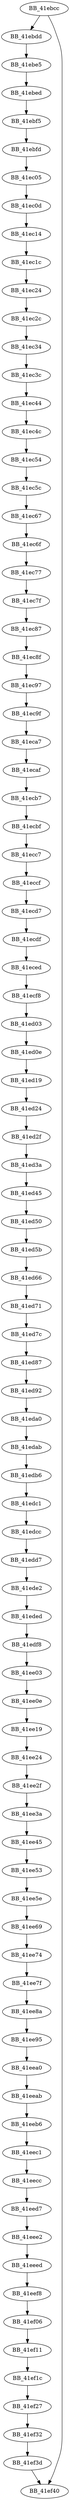 DiGraph ___free_lc_time{
BB_41ebcc->BB_41ebdd
BB_41ebcc->BB_41ef40
BB_41ebdd->BB_41ebe5
BB_41ebe5->BB_41ebed
BB_41ebed->BB_41ebf5
BB_41ebf5->BB_41ebfd
BB_41ebfd->BB_41ec05
BB_41ec05->BB_41ec0d
BB_41ec0d->BB_41ec14
BB_41ec14->BB_41ec1c
BB_41ec1c->BB_41ec24
BB_41ec24->BB_41ec2c
BB_41ec2c->BB_41ec34
BB_41ec34->BB_41ec3c
BB_41ec3c->BB_41ec44
BB_41ec44->BB_41ec4c
BB_41ec4c->BB_41ec54
BB_41ec54->BB_41ec5c
BB_41ec5c->BB_41ec67
BB_41ec67->BB_41ec6f
BB_41ec6f->BB_41ec77
BB_41ec77->BB_41ec7f
BB_41ec7f->BB_41ec87
BB_41ec87->BB_41ec8f
BB_41ec8f->BB_41ec97
BB_41ec97->BB_41ec9f
BB_41ec9f->BB_41eca7
BB_41eca7->BB_41ecaf
BB_41ecaf->BB_41ecb7
BB_41ecb7->BB_41ecbf
BB_41ecbf->BB_41ecc7
BB_41ecc7->BB_41eccf
BB_41eccf->BB_41ecd7
BB_41ecd7->BB_41ecdf
BB_41ecdf->BB_41eced
BB_41eced->BB_41ecf8
BB_41ecf8->BB_41ed03
BB_41ed03->BB_41ed0e
BB_41ed0e->BB_41ed19
BB_41ed19->BB_41ed24
BB_41ed24->BB_41ed2f
BB_41ed2f->BB_41ed3a
BB_41ed3a->BB_41ed45
BB_41ed45->BB_41ed50
BB_41ed50->BB_41ed5b
BB_41ed5b->BB_41ed66
BB_41ed66->BB_41ed71
BB_41ed71->BB_41ed7c
BB_41ed7c->BB_41ed87
BB_41ed87->BB_41ed92
BB_41ed92->BB_41eda0
BB_41eda0->BB_41edab
BB_41edab->BB_41edb6
BB_41edb6->BB_41edc1
BB_41edc1->BB_41edcc
BB_41edcc->BB_41edd7
BB_41edd7->BB_41ede2
BB_41ede2->BB_41eded
BB_41eded->BB_41edf8
BB_41edf8->BB_41ee03
BB_41ee03->BB_41ee0e
BB_41ee0e->BB_41ee19
BB_41ee19->BB_41ee24
BB_41ee24->BB_41ee2f
BB_41ee2f->BB_41ee3a
BB_41ee3a->BB_41ee45
BB_41ee45->BB_41ee53
BB_41ee53->BB_41ee5e
BB_41ee5e->BB_41ee69
BB_41ee69->BB_41ee74
BB_41ee74->BB_41ee7f
BB_41ee7f->BB_41ee8a
BB_41ee8a->BB_41ee95
BB_41ee95->BB_41eea0
BB_41eea0->BB_41eeab
BB_41eeab->BB_41eeb6
BB_41eeb6->BB_41eec1
BB_41eec1->BB_41eecc
BB_41eecc->BB_41eed7
BB_41eed7->BB_41eee2
BB_41eee2->BB_41eeed
BB_41eeed->BB_41eef8
BB_41eef8->BB_41ef06
BB_41ef06->BB_41ef11
BB_41ef11->BB_41ef1c
BB_41ef1c->BB_41ef27
BB_41ef27->BB_41ef32
BB_41ef32->BB_41ef3d
BB_41ef3d->BB_41ef40
}
